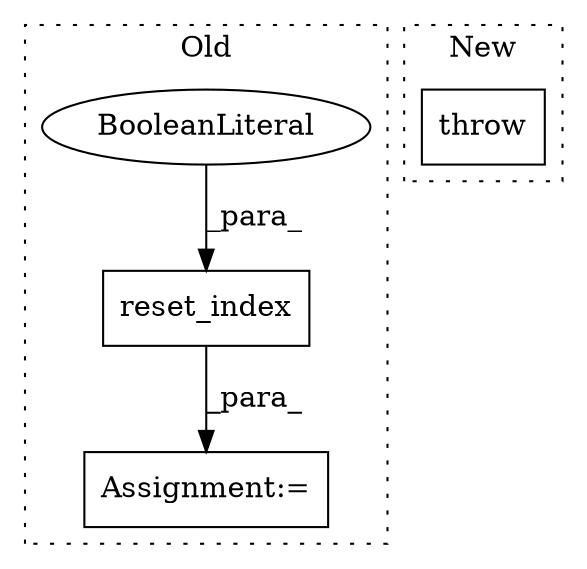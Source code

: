 digraph G {
subgraph cluster0 {
1 [label="reset_index" a="32" s="4815,4831" l="12,1" shape="box"];
3 [label="BooleanLiteral" a="9" s="4827" l="4" shape="ellipse"];
4 [label="Assignment:=" a="7" s="4723" l="6" shape="box"];
label = "Old";
style="dotted";
}
subgraph cluster1 {
2 [label="throw" a="53" s="6358" l="6" shape="box"];
label = "New";
style="dotted";
}
1 -> 4 [label="_para_"];
3 -> 1 [label="_para_"];
}